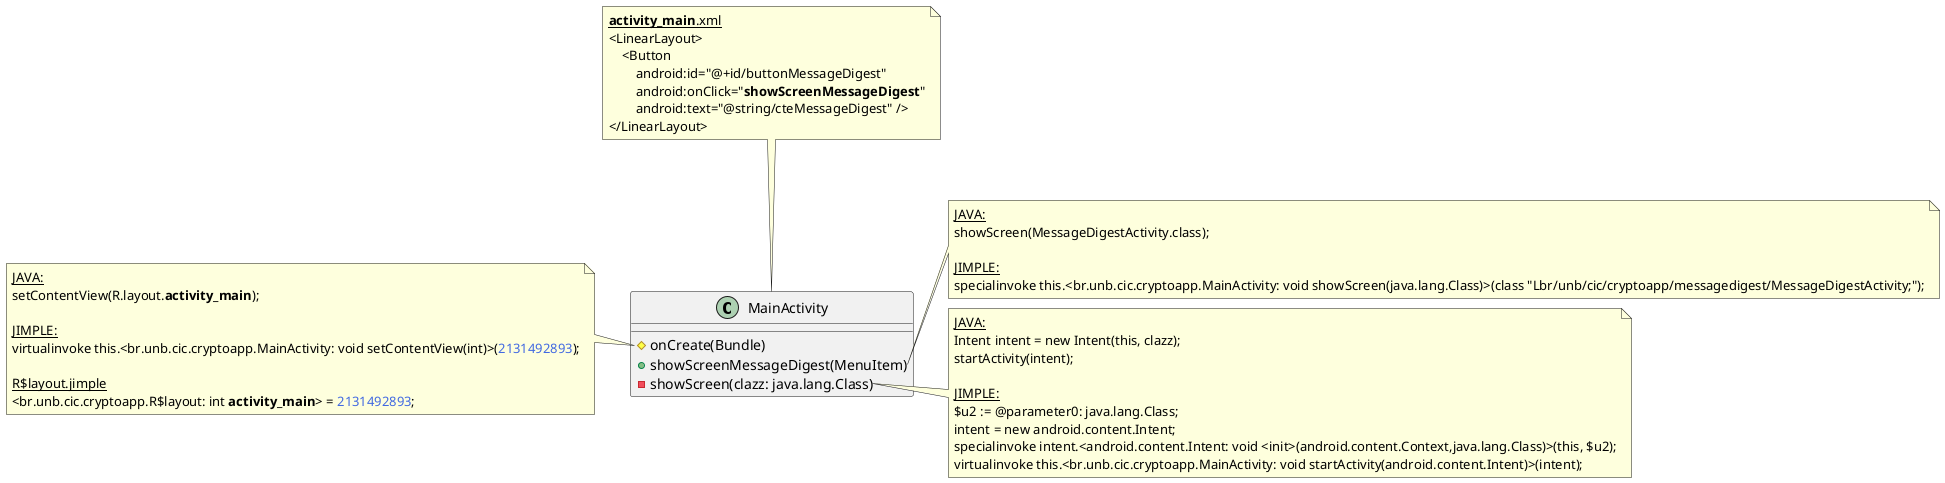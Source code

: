 @startuml
class MainActivity {
  #onCreate(Bundle)
  +showScreenMessageDigest(MenuItem)
  -showScreen(clazz: java.lang.Class)
}

note left of MainActivity::onCreate
<u>JAVA:</u>
setContentView(R.layout.<b>activity_main</b>);

<u>JIMPLE:</u>
virtualinvoke this.<br.unb.cic.cryptoapp.MainActivity: void setContentView(int)>(<color:royalBlue>2131492893</color>);

<u>R$layout.jimple</u>
<br.unb.cic.cryptoapp.R$layout: int <b>activity_main</b>> = <color:royalBlue>2131492893</color>;
end note





note right of MainActivity::showScreenMessageDigest
<u>JAVA:</u>
showScreen(MessageDigestActivity.class);

<u>JIMPLE:</u>
specialinvoke this.<br.unb.cic.cryptoapp.MainActivity: void showScreen(java.lang.Class)>(class "Lbr/unb/cic/cryptoapp/messagedigest/MessageDigestActivity;");
end note



note right of MainActivity::"showScreen(clazz: java.lang.Class)"
<u>JAVA:</u>
Intent intent = new Intent(this, clazz);
startActivity(intent);

<u>JIMPLE:</u>
$u2 := @parameter0: java.lang.Class;
intent = new android.content.Intent;
specialinvoke intent.<android.content.Intent: void <init>(android.content.Context,java.lang.Class)>(this, $u2);
virtualinvoke this.<br.unb.cic.cryptoapp.MainActivity: void startActivity(android.content.Intent)>(intent);
end note




note top of MainActivity
<u><b>activity_main</b>.xml</u>
<LinearLayout>
    <Button
        android:id="@+id/buttonMessageDigest"
        android:onClick="<b>showScreenMessageDigest</b>"
        android:text="@string/cteMessageDigest" />
</LinearLayout>
end note

@enduml
